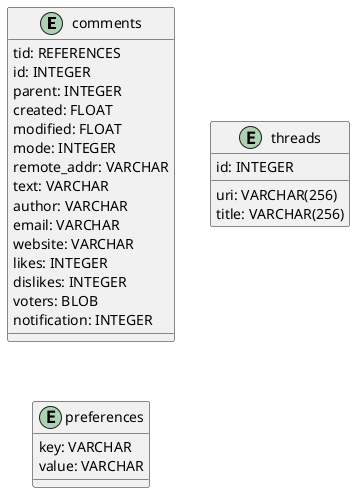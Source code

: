 @startuml

'
' Generated by sql-to-diagram https://github.com/django-cas-ng/sql2diagram
'

entity comments {
  tid: REFERENCES
  id: INTEGER
  parent: INTEGER
  created: FLOAT
  modified: FLOAT
  mode: INTEGER
  remote_addr: VARCHAR
  text: VARCHAR
  author: VARCHAR
  email: VARCHAR
  website: VARCHAR
  likes: INTEGER
  dislikes: INTEGER
  voters: BLOB
  notification: INTEGER
}
entity threads {
  id: INTEGER
  uri: VARCHAR(256)
  title: VARCHAR(256)
}
entity preferences {
  key: VARCHAR
  value: VARCHAR
}
@enduml

